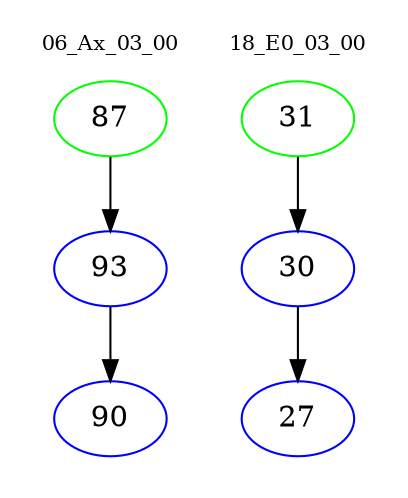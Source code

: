 digraph{
subgraph cluster_0 {
color = white
label = "06_Ax_03_00";
fontsize=10;
T0_87 [label="87", color="green"]
T0_87 -> T0_93 [color="black"]
T0_93 [label="93", color="blue"]
T0_93 -> T0_90 [color="black"]
T0_90 [label="90", color="blue"]
}
subgraph cluster_1 {
color = white
label = "18_E0_03_00";
fontsize=10;
T1_31 [label="31", color="green"]
T1_31 -> T1_30 [color="black"]
T1_30 [label="30", color="blue"]
T1_30 -> T1_27 [color="black"]
T1_27 [label="27", color="blue"]
}
}
